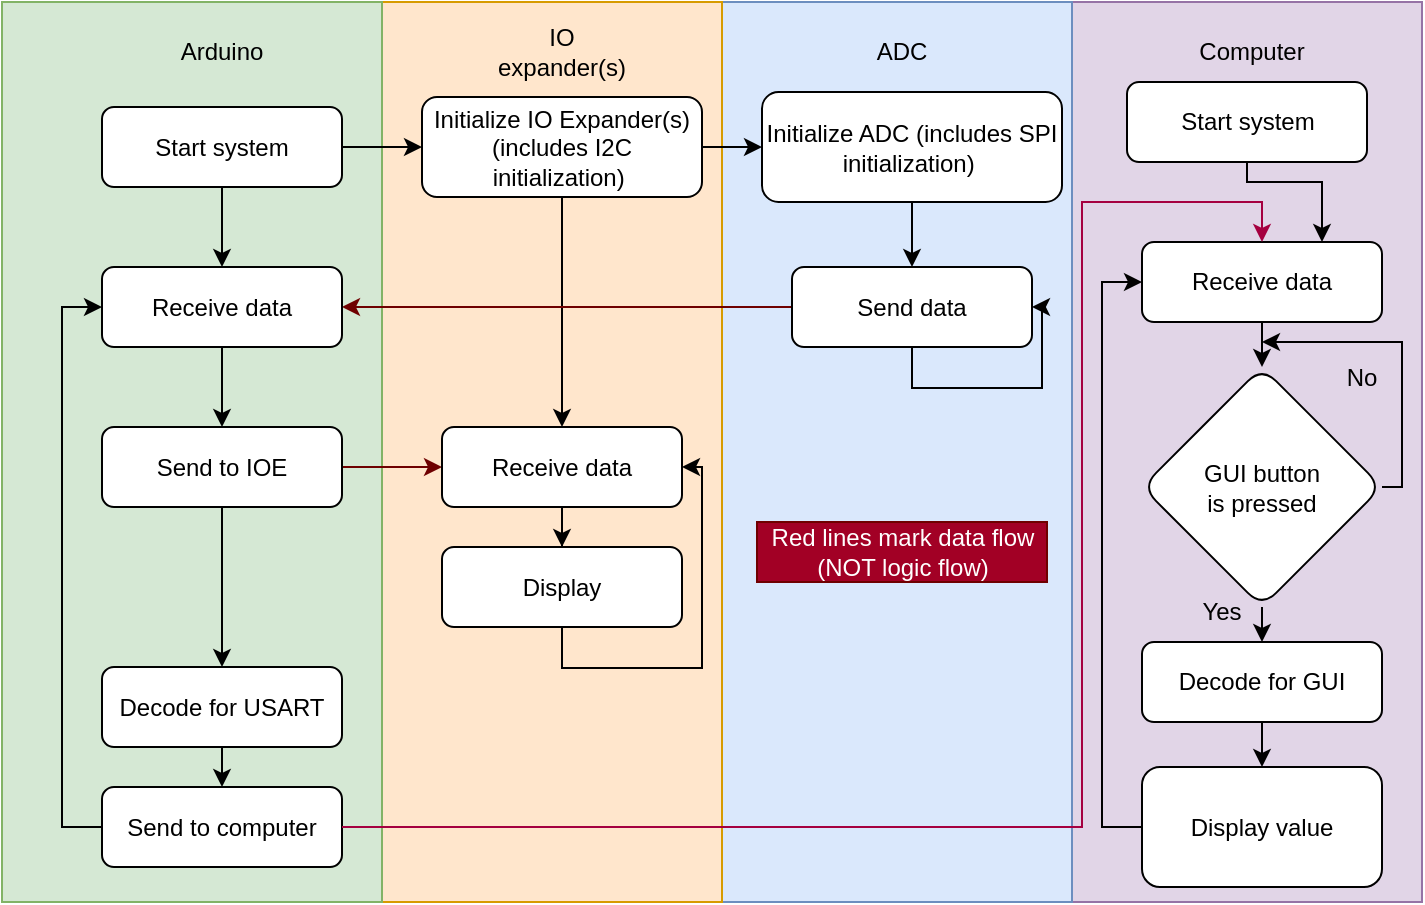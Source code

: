 <mxfile version="21.1.7" type="device">
  <diagram id="C5RBs43oDa-KdzZeNtuy" name="Page-1">
    <mxGraphModel dx="1105" dy="578" grid="1" gridSize="10" guides="1" tooltips="1" connect="1" arrows="1" fold="1" page="1" pageScale="1" pageWidth="827" pageHeight="1169" math="0" shadow="0">
      <root>
        <mxCell id="WIyWlLk6GJQsqaUBKTNV-0" />
        <mxCell id="WIyWlLk6GJQsqaUBKTNV-1" parent="WIyWlLk6GJQsqaUBKTNV-0" />
        <mxCell id="xTPkpAr_v5P52CvgE6M6-41" value="" style="rounded=0;whiteSpace=wrap;html=1;fillColor=#e1d5e7;strokeColor=#9673a6;" parent="WIyWlLk6GJQsqaUBKTNV-1" vertex="1">
          <mxGeometry x="645" y="70" width="175" height="450" as="geometry" />
        </mxCell>
        <mxCell id="xTPkpAr_v5P52CvgE6M6-39" value="" style="rounded=0;whiteSpace=wrap;html=1;fillColor=#dae8fc;strokeColor=#6c8ebf;" parent="WIyWlLk6GJQsqaUBKTNV-1" vertex="1">
          <mxGeometry x="470" y="70" width="175" height="450" as="geometry" />
        </mxCell>
        <mxCell id="xTPkpAr_v5P52CvgE6M6-40" value="ADC" style="text;html=1;align=center;verticalAlign=middle;whiteSpace=wrap;rounded=0;" parent="WIyWlLk6GJQsqaUBKTNV-1" vertex="1">
          <mxGeometry x="530" y="80" width="60" height="30" as="geometry" />
        </mxCell>
        <mxCell id="xTPkpAr_v5P52CvgE6M6-37" value="" style="rounded=0;whiteSpace=wrap;html=1;fillColor=#ffe6cc;strokeColor=#d79b00;" parent="WIyWlLk6GJQsqaUBKTNV-1" vertex="1">
          <mxGeometry x="300" y="70" width="170" height="450" as="geometry" />
        </mxCell>
        <mxCell id="xTPkpAr_v5P52CvgE6M6-38" value="IO expander(s)" style="text;html=1;align=center;verticalAlign=middle;whiteSpace=wrap;rounded=0;" parent="WIyWlLk6GJQsqaUBKTNV-1" vertex="1">
          <mxGeometry x="360" y="80" width="60" height="30" as="geometry" />
        </mxCell>
        <mxCell id="xTPkpAr_v5P52CvgE6M6-35" value="" style="rounded=0;whiteSpace=wrap;html=1;fillColor=#d5e8d4;strokeColor=#82b366;" parent="WIyWlLk6GJQsqaUBKTNV-1" vertex="1">
          <mxGeometry x="110" y="70" width="190" height="450" as="geometry" />
        </mxCell>
        <mxCell id="xTPkpAr_v5P52CvgE6M6-6" value="" style="edgeStyle=orthogonalEdgeStyle;rounded=0;orthogonalLoop=1;jettySize=auto;html=1;fillColor=#a20025;strokeColor=#6F0000;" parent="WIyWlLk6GJQsqaUBKTNV-1" source="WIyWlLk6GJQsqaUBKTNV-7" target="xTPkpAr_v5P52CvgE6M6-5" edge="1">
          <mxGeometry relative="1" as="geometry" />
        </mxCell>
        <mxCell id="IwVZI1Zl-L6Qcaz8j-s4-20" value="" style="edgeStyle=orthogonalEdgeStyle;rounded=0;orthogonalLoop=1;jettySize=auto;html=1;" edge="1" parent="WIyWlLk6GJQsqaUBKTNV-1" source="WIyWlLk6GJQsqaUBKTNV-7" target="xTPkpAr_v5P52CvgE6M6-3">
          <mxGeometry relative="1" as="geometry" />
        </mxCell>
        <mxCell id="WIyWlLk6GJQsqaUBKTNV-7" value="Send to IOE" style="rounded=1;whiteSpace=wrap;html=1;fontSize=12;glass=0;strokeWidth=1;shadow=0;" parent="WIyWlLk6GJQsqaUBKTNV-1" vertex="1">
          <mxGeometry x="160" y="282.5" width="120" height="40" as="geometry" />
        </mxCell>
        <mxCell id="IwVZI1Zl-L6Qcaz8j-s4-2" style="edgeStyle=orthogonalEdgeStyle;rounded=0;orthogonalLoop=1;jettySize=auto;html=1;exitX=0.5;exitY=1;exitDx=0;exitDy=0;entryX=0.5;entryY=0;entryDx=0;entryDy=0;" edge="1" parent="WIyWlLk6GJQsqaUBKTNV-1" source="xTPkpAr_v5P52CvgE6M6-3" target="IwVZI1Zl-L6Qcaz8j-s4-1">
          <mxGeometry relative="1" as="geometry" />
        </mxCell>
        <mxCell id="xTPkpAr_v5P52CvgE6M6-3" value="Decode for USART" style="rounded=1;whiteSpace=wrap;html=1;fontSize=12;glass=0;strokeWidth=1;shadow=0;" parent="WIyWlLk6GJQsqaUBKTNV-1" vertex="1">
          <mxGeometry x="160" y="402.5" width="120" height="40" as="geometry" />
        </mxCell>
        <mxCell id="xTPkpAr_v5P52CvgE6M6-11" value="" style="edgeStyle=orthogonalEdgeStyle;rounded=0;orthogonalLoop=1;jettySize=auto;html=1;" parent="WIyWlLk6GJQsqaUBKTNV-1" source="xTPkpAr_v5P52CvgE6M6-5" target="xTPkpAr_v5P52CvgE6M6-10" edge="1">
          <mxGeometry relative="1" as="geometry" />
        </mxCell>
        <mxCell id="xTPkpAr_v5P52CvgE6M6-5" value="Receive data" style="rounded=1;whiteSpace=wrap;html=1;fontSize=12;glass=0;strokeWidth=1;shadow=0;" parent="WIyWlLk6GJQsqaUBKTNV-1" vertex="1">
          <mxGeometry x="330" y="282.5" width="120" height="40" as="geometry" />
        </mxCell>
        <mxCell id="IwVZI1Zl-L6Qcaz8j-s4-8" value="" style="edgeStyle=orthogonalEdgeStyle;rounded=0;orthogonalLoop=1;jettySize=auto;html=1;" edge="1" parent="WIyWlLk6GJQsqaUBKTNV-1" source="xTPkpAr_v5P52CvgE6M6-7" target="xTPkpAr_v5P52CvgE6M6-27">
          <mxGeometry relative="1" as="geometry" />
        </mxCell>
        <mxCell id="xTPkpAr_v5P52CvgE6M6-7" value="Decode for GUI" style="rounded=1;whiteSpace=wrap;html=1;fontSize=12;glass=0;strokeWidth=1;shadow=0;" parent="WIyWlLk6GJQsqaUBKTNV-1" vertex="1">
          <mxGeometry x="680" y="390" width="120" height="40" as="geometry" />
        </mxCell>
        <mxCell id="IwVZI1Zl-L6Qcaz8j-s4-21" style="edgeStyle=orthogonalEdgeStyle;rounded=0;orthogonalLoop=1;jettySize=auto;html=1;exitX=0.5;exitY=1;exitDx=0;exitDy=0;entryX=1;entryY=0.5;entryDx=0;entryDy=0;" edge="1" parent="WIyWlLk6GJQsqaUBKTNV-1" source="xTPkpAr_v5P52CvgE6M6-10" target="xTPkpAr_v5P52CvgE6M6-5">
          <mxGeometry relative="1" as="geometry">
            <Array as="points">
              <mxPoint x="390" y="403" />
              <mxPoint x="460" y="403" />
              <mxPoint x="460" y="303" />
            </Array>
          </mxGeometry>
        </mxCell>
        <mxCell id="xTPkpAr_v5P52CvgE6M6-10" value="Display" style="rounded=1;whiteSpace=wrap;html=1;fontSize=12;glass=0;strokeWidth=1;shadow=0;" parent="WIyWlLk6GJQsqaUBKTNV-1" vertex="1">
          <mxGeometry x="330" y="342.5" width="120" height="40" as="geometry" />
        </mxCell>
        <mxCell id="xTPkpAr_v5P52CvgE6M6-15" value="" style="edgeStyle=orthogonalEdgeStyle;rounded=0;orthogonalLoop=1;jettySize=auto;html=1;" parent="WIyWlLk6GJQsqaUBKTNV-1" source="xTPkpAr_v5P52CvgE6M6-12" target="xTPkpAr_v5P52CvgE6M6-14" edge="1">
          <mxGeometry relative="1" as="geometry" />
        </mxCell>
        <mxCell id="IwVZI1Zl-L6Qcaz8j-s4-17" value="" style="edgeStyle=orthogonalEdgeStyle;rounded=0;orthogonalLoop=1;jettySize=auto;html=1;" edge="1" parent="WIyWlLk6GJQsqaUBKTNV-1" source="xTPkpAr_v5P52CvgE6M6-12" target="xTPkpAr_v5P52CvgE6M6-20">
          <mxGeometry relative="1" as="geometry" />
        </mxCell>
        <mxCell id="xTPkpAr_v5P52CvgE6M6-12" value="Start system" style="rounded=1;whiteSpace=wrap;html=1;fontSize=12;glass=0;strokeWidth=1;shadow=0;" parent="WIyWlLk6GJQsqaUBKTNV-1" vertex="1">
          <mxGeometry x="160" y="122.5" width="120" height="40" as="geometry" />
        </mxCell>
        <mxCell id="xTPkpAr_v5P52CvgE6M6-17" value="" style="edgeStyle=orthogonalEdgeStyle;rounded=0;orthogonalLoop=1;jettySize=auto;html=1;" parent="WIyWlLk6GJQsqaUBKTNV-1" source="xTPkpAr_v5P52CvgE6M6-14" target="xTPkpAr_v5P52CvgE6M6-16" edge="1">
          <mxGeometry relative="1" as="geometry" />
        </mxCell>
        <mxCell id="IwVZI1Zl-L6Qcaz8j-s4-19" value="" style="edgeStyle=orthogonalEdgeStyle;rounded=0;orthogonalLoop=1;jettySize=auto;html=1;" edge="1" parent="WIyWlLk6GJQsqaUBKTNV-1" source="xTPkpAr_v5P52CvgE6M6-14" target="xTPkpAr_v5P52CvgE6M6-5">
          <mxGeometry relative="1" as="geometry" />
        </mxCell>
        <mxCell id="xTPkpAr_v5P52CvgE6M6-14" value="Initialize IO Expander(s) (includes I2C initialization)&amp;nbsp;" style="rounded=1;whiteSpace=wrap;html=1;fontSize=12;glass=0;strokeWidth=1;shadow=0;" parent="WIyWlLk6GJQsqaUBKTNV-1" vertex="1">
          <mxGeometry x="320" y="117.5" width="140" height="50" as="geometry" />
        </mxCell>
        <mxCell id="xTPkpAr_v5P52CvgE6M6-18" value="" style="edgeStyle=orthogonalEdgeStyle;rounded=0;orthogonalLoop=1;jettySize=auto;html=1;" parent="WIyWlLk6GJQsqaUBKTNV-1" source="xTPkpAr_v5P52CvgE6M6-16" edge="1">
          <mxGeometry relative="1" as="geometry">
            <mxPoint x="565" y="202.5" as="targetPoint" />
            <Array as="points">
              <mxPoint x="565" y="192.5" />
            </Array>
          </mxGeometry>
        </mxCell>
        <mxCell id="xTPkpAr_v5P52CvgE6M6-16" value="Initialize ADC (includes SPI initialization)&amp;nbsp;" style="rounded=1;whiteSpace=wrap;html=1;fontSize=12;glass=0;strokeWidth=1;shadow=0;" parent="WIyWlLk6GJQsqaUBKTNV-1" vertex="1">
          <mxGeometry x="490" y="115" width="150" height="55" as="geometry" />
        </mxCell>
        <mxCell id="xTPkpAr_v5P52CvgE6M6-21" style="edgeStyle=orthogonalEdgeStyle;rounded=0;orthogonalLoop=1;jettySize=auto;html=1;exitX=0;exitY=0.5;exitDx=0;exitDy=0;entryX=1;entryY=0.5;entryDx=0;entryDy=0;fillColor=#a20025;strokeColor=#6F0000;" parent="WIyWlLk6GJQsqaUBKTNV-1" source="xTPkpAr_v5P52CvgE6M6-19" target="xTPkpAr_v5P52CvgE6M6-20" edge="1">
          <mxGeometry relative="1" as="geometry" />
        </mxCell>
        <mxCell id="xTPkpAr_v5P52CvgE6M6-19" value="Send data" style="rounded=1;whiteSpace=wrap;html=1;fontSize=12;glass=0;strokeWidth=1;shadow=0;" parent="WIyWlLk6GJQsqaUBKTNV-1" vertex="1">
          <mxGeometry x="505" y="202.5" width="120" height="40" as="geometry" />
        </mxCell>
        <mxCell id="xTPkpAr_v5P52CvgE6M6-22" value="" style="edgeStyle=orthogonalEdgeStyle;rounded=0;orthogonalLoop=1;jettySize=auto;html=1;" parent="WIyWlLk6GJQsqaUBKTNV-1" source="xTPkpAr_v5P52CvgE6M6-20" target="WIyWlLk6GJQsqaUBKTNV-7" edge="1">
          <mxGeometry relative="1" as="geometry" />
        </mxCell>
        <mxCell id="xTPkpAr_v5P52CvgE6M6-20" value="Receive data" style="rounded=1;whiteSpace=wrap;html=1;fontSize=12;glass=0;strokeWidth=1;shadow=0;" parent="WIyWlLk6GJQsqaUBKTNV-1" vertex="1">
          <mxGeometry x="160" y="202.5" width="120" height="40" as="geometry" />
        </mxCell>
        <mxCell id="IwVZI1Zl-L6Qcaz8j-s4-6" style="edgeStyle=orthogonalEdgeStyle;rounded=0;orthogonalLoop=1;jettySize=auto;html=1;exitX=0.5;exitY=1;exitDx=0;exitDy=0;entryX=0.5;entryY=0;entryDx=0;entryDy=0;" edge="1" parent="WIyWlLk6GJQsqaUBKTNV-1" source="xTPkpAr_v5P52CvgE6M6-23" target="xTPkpAr_v5P52CvgE6M6-7">
          <mxGeometry relative="1" as="geometry" />
        </mxCell>
        <mxCell id="xTPkpAr_v5P52CvgE6M6-23" value="GUI button &lt;br&gt;is pressed" style="rhombus;whiteSpace=wrap;html=1;rounded=1;glass=0;strokeWidth=1;shadow=0;" parent="WIyWlLk6GJQsqaUBKTNV-1" vertex="1">
          <mxGeometry x="680" y="252.5" width="120" height="120" as="geometry" />
        </mxCell>
        <mxCell id="IwVZI1Zl-L6Qcaz8j-s4-7" style="edgeStyle=orthogonalEdgeStyle;rounded=0;orthogonalLoop=1;jettySize=auto;html=1;exitX=0;exitY=0.5;exitDx=0;exitDy=0;entryX=0;entryY=0.5;entryDx=0;entryDy=0;" edge="1" parent="WIyWlLk6GJQsqaUBKTNV-1" source="xTPkpAr_v5P52CvgE6M6-27" target="IwVZI1Zl-L6Qcaz8j-s4-3">
          <mxGeometry relative="1" as="geometry" />
        </mxCell>
        <mxCell id="xTPkpAr_v5P52CvgE6M6-27" value="Display value" style="whiteSpace=wrap;html=1;rounded=1;glass=0;strokeWidth=1;shadow=0;" parent="WIyWlLk6GJQsqaUBKTNV-1" vertex="1">
          <mxGeometry x="680" y="452.5" width="120" height="60" as="geometry" />
        </mxCell>
        <mxCell id="xTPkpAr_v5P52CvgE6M6-36" value="Arduino" style="text;html=1;strokeColor=none;fillColor=none;align=center;verticalAlign=middle;whiteSpace=wrap;rounded=0;" parent="WIyWlLk6GJQsqaUBKTNV-1" vertex="1">
          <mxGeometry x="190" y="80" width="60" height="30" as="geometry" />
        </mxCell>
        <mxCell id="xTPkpAr_v5P52CvgE6M6-42" value="Computer" style="text;html=1;align=center;verticalAlign=middle;whiteSpace=wrap;rounded=0;" parent="WIyWlLk6GJQsqaUBKTNV-1" vertex="1">
          <mxGeometry x="705" y="80" width="60" height="30" as="geometry" />
        </mxCell>
        <mxCell id="IwVZI1Zl-L6Qcaz8j-s4-13" style="edgeStyle=orthogonalEdgeStyle;rounded=0;orthogonalLoop=1;jettySize=auto;html=1;exitX=0;exitY=0.5;exitDx=0;exitDy=0;entryX=0;entryY=0.5;entryDx=0;entryDy=0;" edge="1" parent="WIyWlLk6GJQsqaUBKTNV-1" source="IwVZI1Zl-L6Qcaz8j-s4-1" target="xTPkpAr_v5P52CvgE6M6-20">
          <mxGeometry relative="1" as="geometry" />
        </mxCell>
        <mxCell id="IwVZI1Zl-L6Qcaz8j-s4-1" value="Send to computer" style="rounded=1;whiteSpace=wrap;html=1;fontSize=12;glass=0;strokeWidth=1;shadow=0;" vertex="1" parent="WIyWlLk6GJQsqaUBKTNV-1">
          <mxGeometry x="160" y="462.5" width="120" height="40" as="geometry" />
        </mxCell>
        <mxCell id="IwVZI1Zl-L6Qcaz8j-s4-4" value="" style="edgeStyle=orthogonalEdgeStyle;rounded=0;orthogonalLoop=1;jettySize=auto;html=1;" edge="1" parent="WIyWlLk6GJQsqaUBKTNV-1" source="IwVZI1Zl-L6Qcaz8j-s4-3" target="xTPkpAr_v5P52CvgE6M6-23">
          <mxGeometry relative="1" as="geometry" />
        </mxCell>
        <mxCell id="IwVZI1Zl-L6Qcaz8j-s4-3" value="Receive data" style="rounded=1;whiteSpace=wrap;html=1;fontSize=12;glass=0;strokeWidth=1;shadow=0;" vertex="1" parent="WIyWlLk6GJQsqaUBKTNV-1">
          <mxGeometry x="680" y="190" width="120" height="40" as="geometry" />
        </mxCell>
        <mxCell id="IwVZI1Zl-L6Qcaz8j-s4-9" value="Yes" style="text;html=1;strokeColor=none;fillColor=none;align=center;verticalAlign=middle;whiteSpace=wrap;rounded=0;" vertex="1" parent="WIyWlLk6GJQsqaUBKTNV-1">
          <mxGeometry x="690" y="360" width="60" height="30" as="geometry" />
        </mxCell>
        <mxCell id="IwVZI1Zl-L6Qcaz8j-s4-11" style="edgeStyle=orthogonalEdgeStyle;rounded=0;orthogonalLoop=1;jettySize=auto;html=1;exitX=1;exitY=0.5;exitDx=0;exitDy=0;" edge="1" parent="WIyWlLk6GJQsqaUBKTNV-1" source="xTPkpAr_v5P52CvgE6M6-23">
          <mxGeometry relative="1" as="geometry">
            <mxPoint x="740" y="240" as="targetPoint" />
            <Array as="points">
              <mxPoint x="810" y="313" />
              <mxPoint x="810" y="240" />
              <mxPoint x="740" y="240" />
            </Array>
          </mxGeometry>
        </mxCell>
        <mxCell id="IwVZI1Zl-L6Qcaz8j-s4-12" value="No" style="text;html=1;strokeColor=none;fillColor=none;align=center;verticalAlign=middle;whiteSpace=wrap;rounded=0;" vertex="1" parent="WIyWlLk6GJQsqaUBKTNV-1">
          <mxGeometry x="760" y="242.5" width="60" height="30" as="geometry" />
        </mxCell>
        <mxCell id="IwVZI1Zl-L6Qcaz8j-s4-16" value="Red lines mark data flow (NOT logic flow)" style="text;html=1;strokeColor=#6F0000;fillColor=#a20025;align=center;verticalAlign=middle;whiteSpace=wrap;rounded=0;fontColor=#ffffff;" vertex="1" parent="WIyWlLk6GJQsqaUBKTNV-1">
          <mxGeometry x="487.5" y="330" width="145" height="30" as="geometry" />
        </mxCell>
        <mxCell id="IwVZI1Zl-L6Qcaz8j-s4-18" style="edgeStyle=orthogonalEdgeStyle;rounded=0;orthogonalLoop=1;jettySize=auto;html=1;exitX=0.5;exitY=1;exitDx=0;exitDy=0;entryX=1;entryY=0.5;entryDx=0;entryDy=0;" edge="1" parent="WIyWlLk6GJQsqaUBKTNV-1" source="xTPkpAr_v5P52CvgE6M6-19" target="xTPkpAr_v5P52CvgE6M6-19">
          <mxGeometry relative="1" as="geometry">
            <Array as="points">
              <mxPoint x="565" y="263" />
              <mxPoint x="630" y="263" />
              <mxPoint x="630" y="223" />
            </Array>
          </mxGeometry>
        </mxCell>
        <mxCell id="IwVZI1Zl-L6Qcaz8j-s4-23" value="" style="edgeStyle=orthogonalEdgeStyle;rounded=0;orthogonalLoop=1;jettySize=auto;html=1;exitX=1;exitY=0.5;exitDx=0;exitDy=0;fillColor=#d80073;strokeColor=#A50040;entryX=0.5;entryY=0;entryDx=0;entryDy=0;" edge="1" parent="WIyWlLk6GJQsqaUBKTNV-1" source="IwVZI1Zl-L6Qcaz8j-s4-1" target="IwVZI1Zl-L6Qcaz8j-s4-3">
          <mxGeometry relative="1" as="geometry">
            <mxPoint x="740" y="163" as="targetPoint" />
            <Array as="points">
              <mxPoint x="650" y="483" />
              <mxPoint x="650" y="170" />
              <mxPoint x="740" y="170" />
            </Array>
            <mxPoint x="280" y="483" as="sourcePoint" />
          </mxGeometry>
        </mxCell>
        <mxCell id="IwVZI1Zl-L6Qcaz8j-s4-26" style="edgeStyle=orthogonalEdgeStyle;rounded=0;orthogonalLoop=1;jettySize=auto;html=1;exitX=0.5;exitY=1;exitDx=0;exitDy=0;entryX=0.75;entryY=0;entryDx=0;entryDy=0;" edge="1" parent="WIyWlLk6GJQsqaUBKTNV-1" source="IwVZI1Zl-L6Qcaz8j-s4-22" target="IwVZI1Zl-L6Qcaz8j-s4-3">
          <mxGeometry relative="1" as="geometry">
            <Array as="points">
              <mxPoint x="732" y="160" />
              <mxPoint x="770" y="160" />
            </Array>
          </mxGeometry>
        </mxCell>
        <mxCell id="IwVZI1Zl-L6Qcaz8j-s4-22" value="Start system" style="rounded=1;whiteSpace=wrap;html=1;fontSize=12;glass=0;strokeWidth=1;shadow=0;" vertex="1" parent="WIyWlLk6GJQsqaUBKTNV-1">
          <mxGeometry x="672.5" y="110" width="120" height="40" as="geometry" />
        </mxCell>
      </root>
    </mxGraphModel>
  </diagram>
</mxfile>
